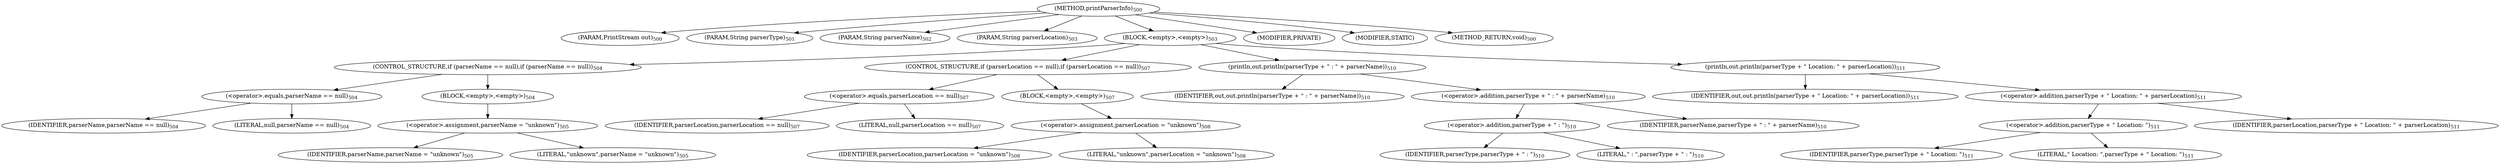 digraph "printParserInfo" {  
"946" [label = <(METHOD,printParserInfo)<SUB>500</SUB>> ]
"947" [label = <(PARAM,PrintStream out)<SUB>500</SUB>> ]
"948" [label = <(PARAM,String parserType)<SUB>501</SUB>> ]
"949" [label = <(PARAM,String parserName)<SUB>502</SUB>> ]
"950" [label = <(PARAM,String parserLocation)<SUB>503</SUB>> ]
"951" [label = <(BLOCK,&lt;empty&gt;,&lt;empty&gt;)<SUB>503</SUB>> ]
"952" [label = <(CONTROL_STRUCTURE,if (parserName == null),if (parserName == null))<SUB>504</SUB>> ]
"953" [label = <(&lt;operator&gt;.equals,parserName == null)<SUB>504</SUB>> ]
"954" [label = <(IDENTIFIER,parserName,parserName == null)<SUB>504</SUB>> ]
"955" [label = <(LITERAL,null,parserName == null)<SUB>504</SUB>> ]
"956" [label = <(BLOCK,&lt;empty&gt;,&lt;empty&gt;)<SUB>504</SUB>> ]
"957" [label = <(&lt;operator&gt;.assignment,parserName = &quot;unknown&quot;)<SUB>505</SUB>> ]
"958" [label = <(IDENTIFIER,parserName,parserName = &quot;unknown&quot;)<SUB>505</SUB>> ]
"959" [label = <(LITERAL,&quot;unknown&quot;,parserName = &quot;unknown&quot;)<SUB>505</SUB>> ]
"960" [label = <(CONTROL_STRUCTURE,if (parserLocation == null),if (parserLocation == null))<SUB>507</SUB>> ]
"961" [label = <(&lt;operator&gt;.equals,parserLocation == null)<SUB>507</SUB>> ]
"962" [label = <(IDENTIFIER,parserLocation,parserLocation == null)<SUB>507</SUB>> ]
"963" [label = <(LITERAL,null,parserLocation == null)<SUB>507</SUB>> ]
"964" [label = <(BLOCK,&lt;empty&gt;,&lt;empty&gt;)<SUB>507</SUB>> ]
"965" [label = <(&lt;operator&gt;.assignment,parserLocation = &quot;unknown&quot;)<SUB>508</SUB>> ]
"966" [label = <(IDENTIFIER,parserLocation,parserLocation = &quot;unknown&quot;)<SUB>508</SUB>> ]
"967" [label = <(LITERAL,&quot;unknown&quot;,parserLocation = &quot;unknown&quot;)<SUB>508</SUB>> ]
"968" [label = <(println,out.println(parserType + &quot; : &quot; + parserName))<SUB>510</SUB>> ]
"969" [label = <(IDENTIFIER,out,out.println(parserType + &quot; : &quot; + parserName))<SUB>510</SUB>> ]
"970" [label = <(&lt;operator&gt;.addition,parserType + &quot; : &quot; + parserName)<SUB>510</SUB>> ]
"971" [label = <(&lt;operator&gt;.addition,parserType + &quot; : &quot;)<SUB>510</SUB>> ]
"972" [label = <(IDENTIFIER,parserType,parserType + &quot; : &quot;)<SUB>510</SUB>> ]
"973" [label = <(LITERAL,&quot; : &quot;,parserType + &quot; : &quot;)<SUB>510</SUB>> ]
"974" [label = <(IDENTIFIER,parserName,parserType + &quot; : &quot; + parserName)<SUB>510</SUB>> ]
"975" [label = <(println,out.println(parserType + &quot; Location: &quot; + parserLocation))<SUB>511</SUB>> ]
"976" [label = <(IDENTIFIER,out,out.println(parserType + &quot; Location: &quot; + parserLocation))<SUB>511</SUB>> ]
"977" [label = <(&lt;operator&gt;.addition,parserType + &quot; Location: &quot; + parserLocation)<SUB>511</SUB>> ]
"978" [label = <(&lt;operator&gt;.addition,parserType + &quot; Location: &quot;)<SUB>511</SUB>> ]
"979" [label = <(IDENTIFIER,parserType,parserType + &quot; Location: &quot;)<SUB>511</SUB>> ]
"980" [label = <(LITERAL,&quot; Location: &quot;,parserType + &quot; Location: &quot;)<SUB>511</SUB>> ]
"981" [label = <(IDENTIFIER,parserLocation,parserType + &quot; Location: &quot; + parserLocation)<SUB>511</SUB>> ]
"982" [label = <(MODIFIER,PRIVATE)> ]
"983" [label = <(MODIFIER,STATIC)> ]
"984" [label = <(METHOD_RETURN,void)<SUB>500</SUB>> ]
  "946" -> "947" 
  "946" -> "948" 
  "946" -> "949" 
  "946" -> "950" 
  "946" -> "951" 
  "946" -> "982" 
  "946" -> "983" 
  "946" -> "984" 
  "951" -> "952" 
  "951" -> "960" 
  "951" -> "968" 
  "951" -> "975" 
  "952" -> "953" 
  "952" -> "956" 
  "953" -> "954" 
  "953" -> "955" 
  "956" -> "957" 
  "957" -> "958" 
  "957" -> "959" 
  "960" -> "961" 
  "960" -> "964" 
  "961" -> "962" 
  "961" -> "963" 
  "964" -> "965" 
  "965" -> "966" 
  "965" -> "967" 
  "968" -> "969" 
  "968" -> "970" 
  "970" -> "971" 
  "970" -> "974" 
  "971" -> "972" 
  "971" -> "973" 
  "975" -> "976" 
  "975" -> "977" 
  "977" -> "978" 
  "977" -> "981" 
  "978" -> "979" 
  "978" -> "980" 
}
